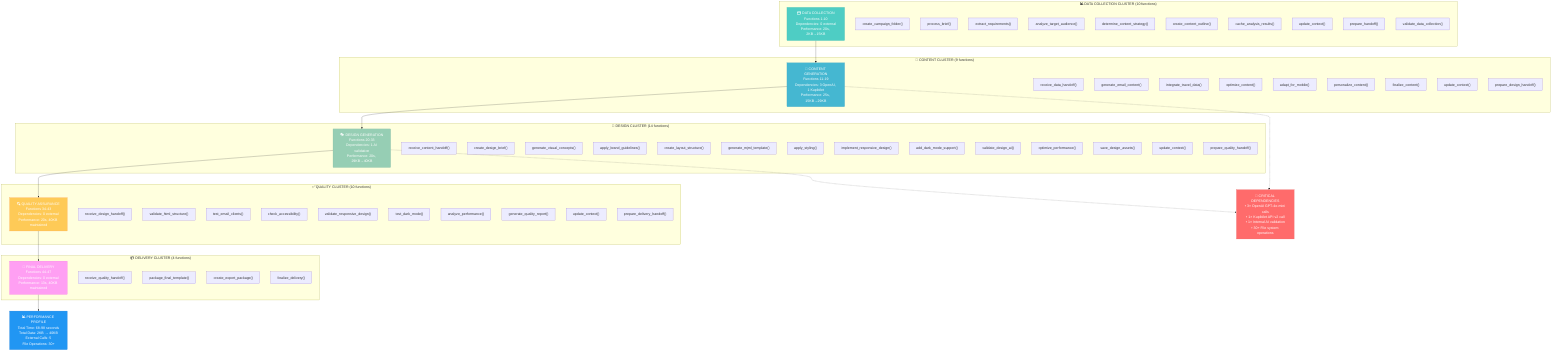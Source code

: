 graph TD
    subgraph "📊 DATA COLLECTION CLUSTER (10 functions)"
        DC_CLUSTER["🗂️ DATA COLLECTION<br/>Functions 1-10<br/>Dependencies: 0 external<br/>Performance: 20s, 2KB→15KB"]
        
        DC_F1["create_campaign_folder()"]
        DC_F2["process_brief()"]
        DC_F3["extract_requirements()"]
        DC_F4["analyze_target_audience()"]
        DC_F5["determine_content_strategy()"]
        DC_F6["create_content_outline()"]
        DC_F7["cache_analysis_results()"]
        DC_F8["update_context()"]
        DC_F9["prepare_handoff()"]
        DC_F10["validate_data_collection()"]
    end
    
    subgraph "📝 CONTENT CLUSTER (9 functions)"
        CS_CLUSTER["📄 CONTENT GENERATION<br/>Functions 11-19<br/>Dependencies: 3 OpenAI, 1 Kupibilet<br/>Performance: 25s, 15KB→29KB"]
        
        CS_F1["receive_data_handoff()"]
        CS_F2["generate_email_content()"]
        CS_F3["integrate_travel_data()"]
        CS_F4["optimize_content()"]
        CS_F5["adapt_for_mobile()"]
        CS_F6["personalize_content()"]
        CS_F7["finalize_content()"]
        CS_F8["update_context()"]
        CS_F9["prepare_design_handoff()"]
    end
    
    subgraph "🎨 DESIGN CLUSTER (14 functions)"
        DS_CLUSTER["🎭 DESIGN GENERATION<br/>Functions 20-33<br/>Dependencies: 1 AI validation<br/>Performance: 20s, 29KB→40KB"]
        
        DS_F1["receive_content_handoff()"]
        DS_F2["create_design_brief()"]
        DS_F3["generate_visual_concepts()"]
        DS_F4["apply_brand_guidelines()"]
        DS_F5["create_layout_structure()"]
        DS_F6["generate_mjml_template()"]
        DS_F7["apply_styling()"]
        DS_F8["implement_responsive_design()"]
        DS_F9["add_dark_mode_support()"]
        DS_F10["validate_design_ai()"]
        DS_F11["optimize_performance()"]
        DS_F12["save_design_assets()"]
        DS_F13["update_context()"]
        DS_F14["prepare_quality_handoff()"]
    end
    
    subgraph "✅ QUALITY CLUSTER (10 functions)"
        QS_CLUSTER["🔍 QUALITY ASSURANCE<br/>Functions 34-43<br/>Dependencies: 0 external<br/>Performance: 20s, 40KB maintained"]
        
        QS_F1["receive_design_handoff()"]
        QS_F2["validate_html_structure()"]
        QS_F3["test_email_clients()"]
        QS_F4["check_accessibility()"]
        QS_F5["validate_responsive_design()"]
        QS_F6["test_dark_mode()"]
        QS_F7["analyze_performance()"]
        QS_F8["generate_quality_report()"]
        QS_F9["update_context()"]
        QS_F10["prepare_delivery_handoff()"]
    end
    
    subgraph "📦 DELIVERY CLUSTER (4 functions)"
        DL_CLUSTER["🚚 FINAL DELIVERY<br/>Functions 44-47<br/>Dependencies: 0 external<br/>Performance: 13s, 40KB maintained"]
        
        DL_F1["receive_quality_handoff()"]
        DL_F2["package_final_template()"]
        DL_F3["create_export_package()"]
        DL_F4["finalize_delivery()"]
    end
    
    %% CLUSTER CONNECTIONS
    DC_CLUSTER --> CS_CLUSTER
    CS_CLUSTER --> DS_CLUSTER
    DS_CLUSTER --> QS_CLUSTER
    QS_CLUSTER --> DL_CLUSTER
    
    %% CRITICAL DEPENDENCIES
    CRITICAL_DEP["🔴 CRITICAL DEPENDENCIES<br/>• 3× OpenAI GPT-4o-mini calls<br/>• 1× Kupibilet API v2 call<br/>• 1× Internal AI validation<br/>• 30+ File system operations"]
    
    CS_CLUSTER -.-> CRITICAL_DEP
    DS_CLUSTER -.-> CRITICAL_DEP
    
    %% PERFORMANCE ANALYSIS
    PERF_ANALYSIS["📊 PERFORMANCE PROFILE<br/>Total Time: 68-98 seconds<br/>Total Data: 2KB → 40KB<br/>External Calls: 5<br/>File Operations: 30+"]
    
    DL_CLUSTER --> PERF_ANALYSIS
    
    style DC_CLUSTER fill:#4ecdc4,stroke:#45b7aa,color:white
    style CS_CLUSTER fill:#45b7d1,stroke:#3a9bc1,color:white
    style DS_CLUSTER fill:#96ceb4,stroke:#85b7a3,color:white
    style QS_CLUSTER fill:#feca57,stroke:#fd9644,color:white
    style DL_CLUSTER fill:#ff9ff3,stroke:#f368e0,color:white
    style CRITICAL_DEP fill:#ff6b6b,stroke:#e55555,color:white
    style PERF_ANALYSIS fill:#2196f3,stroke:#1976d2,color:white